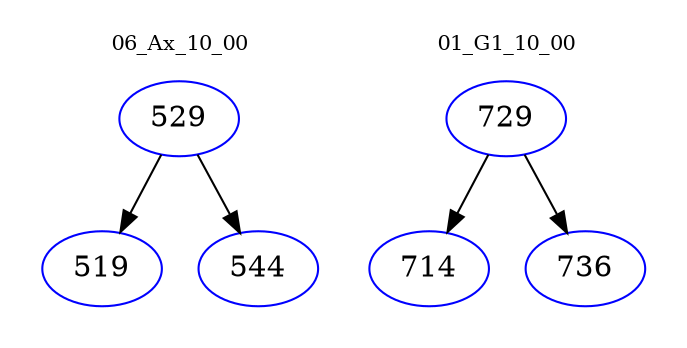 digraph{
subgraph cluster_0 {
color = white
label = "06_Ax_10_00";
fontsize=10;
T0_529 [label="529", color="blue"]
T0_529 -> T0_519 [color="black"]
T0_519 [label="519", color="blue"]
T0_529 -> T0_544 [color="black"]
T0_544 [label="544", color="blue"]
}
subgraph cluster_1 {
color = white
label = "01_G1_10_00";
fontsize=10;
T1_729 [label="729", color="blue"]
T1_729 -> T1_714 [color="black"]
T1_714 [label="714", color="blue"]
T1_729 -> T1_736 [color="black"]
T1_736 [label="736", color="blue"]
}
}
